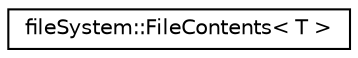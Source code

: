 digraph "クラス階層図"
{
 // LATEX_PDF_SIZE
  edge [fontname="Helvetica",fontsize="10",labelfontname="Helvetica",labelfontsize="10"];
  node [fontname="Helvetica",fontsize="10",shape=record];
  rankdir="LR";
  Node0 [label="fileSystem::FileContents\< T \>",height=0.2,width=0.4,color="black", fillcolor="white", style="filled",URL="$classfileSystem_1_1FileContents.html",tooltip=" "];
}
